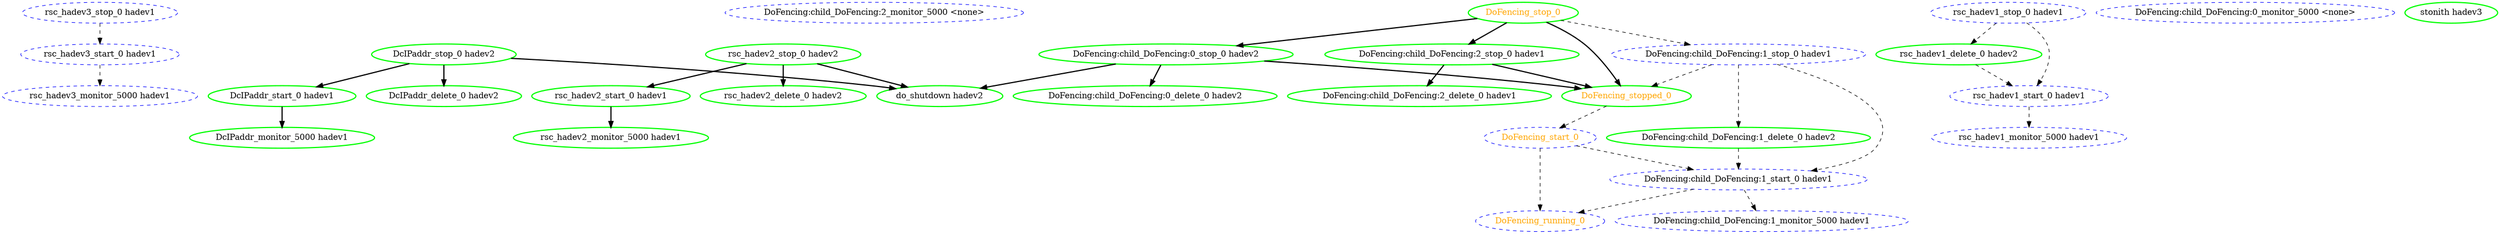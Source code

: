 digraph "g" {
	size = "30,30"
"rsc_hadev3_monitor_5000 hadev1" [ style="dashed" color="blue" fontcolor="black" ]
"DoFencing:child_DoFencing:2_monitor_5000 <none>" [ style="dashed" color="blue" fontcolor="black" ]
"DcIPaddr_monitor_5000 hadev1" [ style=bold color="green" fontcolor="black" ]
"rsc_hadev1_delete_0 hadev2" [ style=bold color="green" fontcolor="black" ]
"DoFencing:child_DoFencing:0_monitor_5000 <none>" [ style="dashed" color="blue" fontcolor="black" ]
"rsc_hadev2_monitor_5000 hadev1" [ style=bold color="green" fontcolor="black" ]
"DoFencing:child_DoFencing:1_delete_0 hadev2" [ style=bold color="green" fontcolor="black" ]
"rsc_hadev1_monitor_5000 hadev1" [ style="dashed" color="blue" fontcolor="black" ]
"DoFencing:child_DoFencing:1_monitor_5000 hadev1" [ style="dashed" color="blue" fontcolor="black" ]
"DcIPaddr_stop_0 hadev2" [ style=bold color="green" fontcolor="black" ]
"DcIPaddr_start_0 hadev1" [ style=bold color="green" fontcolor="black" ]
"DcIPaddr_delete_0 hadev2" [ style=bold color="green" fontcolor="black" ]
"rsc_hadev3_stop_0 hadev1" [ style="dashed" color="blue" fontcolor="black" ]
"rsc_hadev3_start_0 hadev1" [ style="dashed" color="blue" fontcolor="black" ]
"rsc_hadev2_stop_0 hadev2" [ style=bold color="green" fontcolor="black" ]
"rsc_hadev2_start_0 hadev1" [ style=bold color="green" fontcolor="black" ]
"rsc_hadev2_delete_0 hadev2" [ style=bold color="green" fontcolor="black" ]
"rsc_hadev1_stop_0 hadev1" [ style="dashed" color="blue" fontcolor="black" ]
"rsc_hadev1_start_0 hadev1" [ style="dashed" color="blue" fontcolor="black" ]
"DoFencing:child_DoFencing:0_stop_0 hadev2" [ style=bold color="green" fontcolor="black" ]
"DoFencing:child_DoFencing:0_delete_0 hadev2" [ style=bold color="green" fontcolor="black" ]
"DoFencing:child_DoFencing:1_stop_0 hadev1" [ style="dashed" color="blue" fontcolor="black" ]
"DoFencing:child_DoFencing:1_start_0 hadev1" [ style="dashed" color="blue" fontcolor="black" ]
"DoFencing:child_DoFencing:2_stop_0 hadev1" [ style=bold color="green" fontcolor="black" ]
"DoFencing:child_DoFencing:2_delete_0 hadev1" [ style=bold color="green" fontcolor="black" ]
"DoFencing_start_0" [ style="dashed" color="blue" fontcolor="orange" ]
"DoFencing_running_0" [ style="dashed" color="blue" fontcolor="orange" ]
"DoFencing_stop_0" [ style=bold color="green" fontcolor="orange" ]
"DoFencing_stopped_0" [ style=bold color="green" fontcolor="orange" ]
"stonith hadev3" [ style=bold color="green" fontcolor="black" ]
"do_shutdown hadev2" [ style=bold color="green" fontcolor="black" ]
"rsc_hadev3_start_0 hadev1" -> "rsc_hadev3_monitor_5000 hadev1" [ style = dashed]
"DcIPaddr_start_0 hadev1" -> "DcIPaddr_monitor_5000 hadev1" [ style = bold]
"rsc_hadev1_stop_0 hadev1" -> "rsc_hadev1_delete_0 hadev2" [ style = dashed]
"rsc_hadev2_start_0 hadev1" -> "rsc_hadev2_monitor_5000 hadev1" [ style = bold]
"DoFencing:child_DoFencing:1_stop_0 hadev1" -> "DoFencing:child_DoFencing:1_delete_0 hadev2" [ style = dashed]
"rsc_hadev1_start_0 hadev1" -> "rsc_hadev1_monitor_5000 hadev1" [ style = dashed]
"DoFencing:child_DoFencing:1_start_0 hadev1" -> "DoFencing:child_DoFencing:1_monitor_5000 hadev1" [ style = dashed]
"DcIPaddr_stop_0 hadev2" -> "DcIPaddr_start_0 hadev1" [ style = bold]
"DcIPaddr_stop_0 hadev2" -> "DcIPaddr_delete_0 hadev2" [ style = bold]
"rsc_hadev3_stop_0 hadev1" -> "rsc_hadev3_start_0 hadev1" [ style = dashed]
"rsc_hadev2_stop_0 hadev2" -> "rsc_hadev2_start_0 hadev1" [ style = bold]
"rsc_hadev2_stop_0 hadev2" -> "rsc_hadev2_delete_0 hadev2" [ style = bold]
"rsc_hadev1_delete_0 hadev2" -> "rsc_hadev1_start_0 hadev1" [ style = dashed]
"rsc_hadev1_stop_0 hadev1" -> "rsc_hadev1_start_0 hadev1" [ style = dashed]
"DoFencing_stop_0" -> "DoFencing:child_DoFencing:0_stop_0 hadev2" [ style = bold]
"DoFencing:child_DoFencing:0_stop_0 hadev2" -> "DoFencing:child_DoFencing:0_delete_0 hadev2" [ style = bold]
"DoFencing_stop_0" -> "DoFencing:child_DoFencing:1_stop_0 hadev1" [ style = dashed]
"DoFencing:child_DoFencing:1_delete_0 hadev2" -> "DoFencing:child_DoFencing:1_start_0 hadev1" [ style = dashed]
"DoFencing:child_DoFencing:1_stop_0 hadev1" -> "DoFencing:child_DoFencing:1_start_0 hadev1" [ style = dashed]
"DoFencing_start_0" -> "DoFencing:child_DoFencing:1_start_0 hadev1" [ style = dashed]
"DoFencing_stop_0" -> "DoFencing:child_DoFencing:2_stop_0 hadev1" [ style = bold]
"DoFencing:child_DoFencing:2_stop_0 hadev1" -> "DoFencing:child_DoFencing:2_delete_0 hadev1" [ style = bold]
"DoFencing_stopped_0" -> "DoFencing_start_0" [ style = dashed]
"DoFencing_start_0" -> "DoFencing_running_0" [ style = dashed]
"DoFencing:child_DoFencing:1_start_0 hadev1" -> "DoFencing_running_0" [ style = dashed]
"DoFencing:child_DoFencing:0_stop_0 hadev2" -> "DoFencing_stopped_0" [ style = bold]
"DoFencing:child_DoFencing:1_stop_0 hadev1" -> "DoFencing_stopped_0" [ style = dashed]
"DoFencing:child_DoFencing:2_stop_0 hadev1" -> "DoFencing_stopped_0" [ style = bold]
"DoFencing_stop_0" -> "DoFencing_stopped_0" [ style = bold]
"DcIPaddr_stop_0 hadev2" -> "do_shutdown hadev2" [ style = bold]
"rsc_hadev2_stop_0 hadev2" -> "do_shutdown hadev2" [ style = bold]
"DoFencing:child_DoFencing:0_stop_0 hadev2" -> "do_shutdown hadev2" [ style = bold]
}

